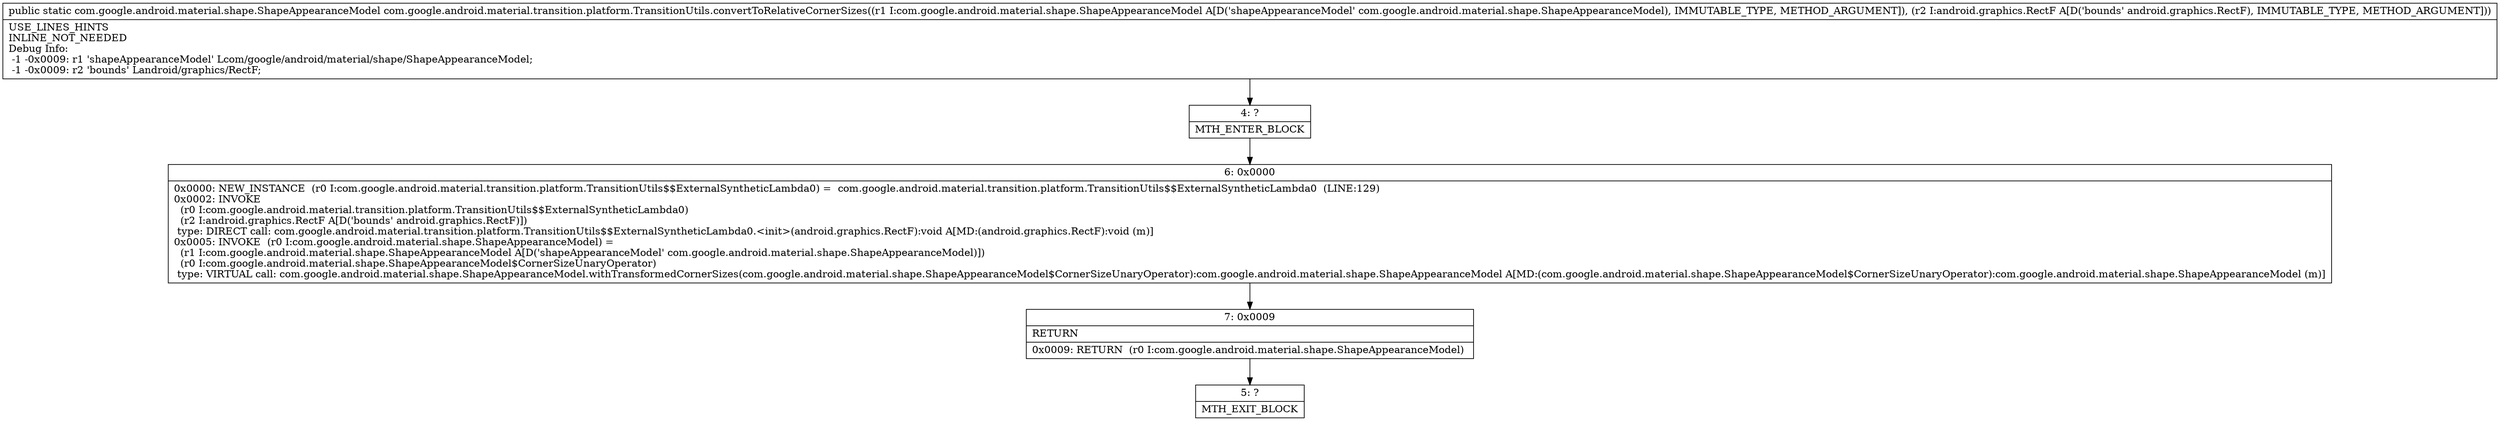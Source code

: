 digraph "CFG forcom.google.android.material.transition.platform.TransitionUtils.convertToRelativeCornerSizes(Lcom\/google\/android\/material\/shape\/ShapeAppearanceModel;Landroid\/graphics\/RectF;)Lcom\/google\/android\/material\/shape\/ShapeAppearanceModel;" {
Node_4 [shape=record,label="{4\:\ ?|MTH_ENTER_BLOCK\l}"];
Node_6 [shape=record,label="{6\:\ 0x0000|0x0000: NEW_INSTANCE  (r0 I:com.google.android.material.transition.platform.TransitionUtils$$ExternalSyntheticLambda0) =  com.google.android.material.transition.platform.TransitionUtils$$ExternalSyntheticLambda0  (LINE:129)\l0x0002: INVOKE  \l  (r0 I:com.google.android.material.transition.platform.TransitionUtils$$ExternalSyntheticLambda0)\l  (r2 I:android.graphics.RectF A[D('bounds' android.graphics.RectF)])\l type: DIRECT call: com.google.android.material.transition.platform.TransitionUtils$$ExternalSyntheticLambda0.\<init\>(android.graphics.RectF):void A[MD:(android.graphics.RectF):void (m)]\l0x0005: INVOKE  (r0 I:com.google.android.material.shape.ShapeAppearanceModel) = \l  (r1 I:com.google.android.material.shape.ShapeAppearanceModel A[D('shapeAppearanceModel' com.google.android.material.shape.ShapeAppearanceModel)])\l  (r0 I:com.google.android.material.shape.ShapeAppearanceModel$CornerSizeUnaryOperator)\l type: VIRTUAL call: com.google.android.material.shape.ShapeAppearanceModel.withTransformedCornerSizes(com.google.android.material.shape.ShapeAppearanceModel$CornerSizeUnaryOperator):com.google.android.material.shape.ShapeAppearanceModel A[MD:(com.google.android.material.shape.ShapeAppearanceModel$CornerSizeUnaryOperator):com.google.android.material.shape.ShapeAppearanceModel (m)]\l}"];
Node_7 [shape=record,label="{7\:\ 0x0009|RETURN\l|0x0009: RETURN  (r0 I:com.google.android.material.shape.ShapeAppearanceModel) \l}"];
Node_5 [shape=record,label="{5\:\ ?|MTH_EXIT_BLOCK\l}"];
MethodNode[shape=record,label="{public static com.google.android.material.shape.ShapeAppearanceModel com.google.android.material.transition.platform.TransitionUtils.convertToRelativeCornerSizes((r1 I:com.google.android.material.shape.ShapeAppearanceModel A[D('shapeAppearanceModel' com.google.android.material.shape.ShapeAppearanceModel), IMMUTABLE_TYPE, METHOD_ARGUMENT]), (r2 I:android.graphics.RectF A[D('bounds' android.graphics.RectF), IMMUTABLE_TYPE, METHOD_ARGUMENT]))  | USE_LINES_HINTS\lINLINE_NOT_NEEDED\lDebug Info:\l  \-1 \-0x0009: r1 'shapeAppearanceModel' Lcom\/google\/android\/material\/shape\/ShapeAppearanceModel;\l  \-1 \-0x0009: r2 'bounds' Landroid\/graphics\/RectF;\l}"];
MethodNode -> Node_4;Node_4 -> Node_6;
Node_6 -> Node_7;
Node_7 -> Node_5;
}

